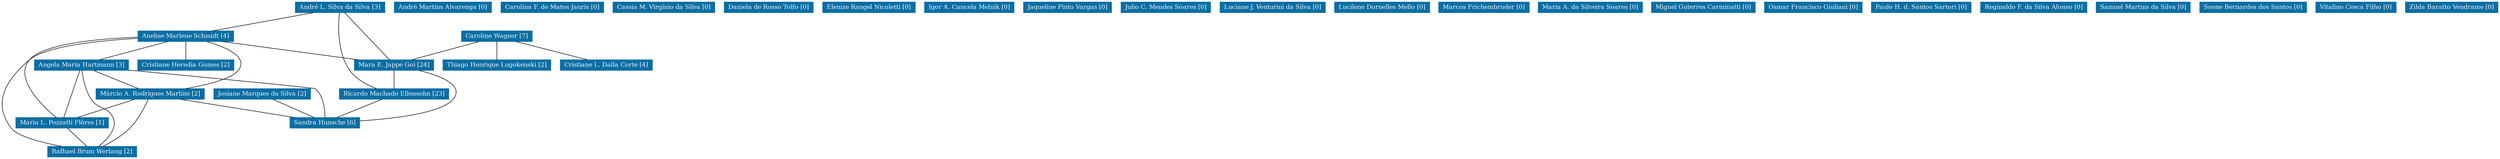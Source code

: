 strict graph grafo1 {
	graph [bb="0,0,4102.1,306",
		id=grafo1,
		overlap=False
	];
	node [fontsize=12,
		label="\N",
		shape=rectangle,
		style=filled
	];
	0	 [URL="membro-0808253492421363.html",
		color="#0A6EA4",
		fontcolor="#FFFFFF",
		height=0.29167,
		label="André L. Silva da Silva [3]",
		pos="581.06,295.5",
		width=2.0139];
	2	 [URL="membro-2639464990085544.html",
		color="#0A6EA4",
		fontcolor="#FFFFFF",
		height=0.29167,
		label="Anelise Marlene Schmidt [4]",
		pos="326.06,238.5",
		width=2.125];
	0 -- 2	 [pos="533.99,284.98 488.23,274.75 419.1,259.3 373.29,249.06"];
	17	 [URL="membro-4134633660161244.html",
		color="#0A6EA4",
		fontcolor="#FFFFFF",
		height=0.29167,
		label="Mara E. Jappe Goi [24]",
		pos="673.06,181.5",
		width=1.7778];
	0 -- 17	 [pos="589.55,284.98 606.99,263.37 646.68,214.19 664.32,192.33"];
	27	 [URL="membro-0307859719242030.html",
		color="#0A6EA4",
		fontcolor="#FFFFFF",
		height=0.29167,
		label="Ricardo Machado Ellensohn [23]",
		pos="673.06,124.5",
		width=2.4167];
	0 -- 27	 [pos="579.91,284.81 577.99,261.91 576.43,207.27 600.06,171 610.81,154.51 629.67,142.72 645.53,135.14"];
	2 -- 17	 [pos="390.11,227.98 452.48,217.73 546.75,202.25 609.09,192.01"];
	3	 [URL="membro-6348630855781978.html",
		color="#0A6EA4",
		fontcolor="#FFFFFF",
		height=0.29167,
		label="Angela Maria Hartmann [3]",
		pos="157.06,181.5",
		width=2.0694];
	2 -- 3	 [pos="294.67,227.91 264.32,217.67 218.58,202.25 188.29,192.03"];
	7	 [URL="membro-2938211359705852.html",
		color="#0A6EA4",
		fontcolor="#FFFFFF",
		height=0.29167,
		label="Cristiane Heredia Gomes [2]",
		pos="326.06,181.5",
		width=2.1111];
	2 -- 7	 [pos="326.06,227.78 326.06,217.59 326.06,202.35 326.06,192.17"];
	18	 [URL="membro-9143459351377977.html",
		color="#0A6EA4",
		fontcolor="#FFFFFF",
		height=0.29167,
		label="Márcio A. Rodrigues Martins [2]",
		pos="272.06,124.5",
		width=2.4028];
	2 -- 18	 [pos="359.24,227.9 390.12,216.22 428.9,195.77 411.06,171 400.43,156.23 358.31,143.46 323.19,135.05"];
	21	 [URL="membro-8670584898353787.html",
		color="#0A6EA4",
		fontcolor="#FFFFFF",
		height=0.29167,
		label="Maria L. Pozzatti Flôres [1]",
		pos="119.06,67.5",
		width=2.0417];
	2 -- 21	 [pos="249.34,234.92 183.29,230.03 95.218,218.59 73.066,192 43.719,156.77 87.794,101.08 108.88,78.028"];
	25	 [URL="membro-9871972693068670.html",
		color="#0A6EA4",
		fontcolor="#FFFFFF",
		height=0.29167,
		label="Rafhael Brum Werlang [2]",
		pos="170.06,10.5",
		width=1.9861];
	2 -- 25	 [pos="249.26,232.97 184.67,226.8 98.85,214.58 73.066,192 26.269,151.01 0,107.69 36.066,57 46.381,42.503 87.744,29.557 121.82,21.029"];
	17 -- 27	 [pos="673.06,170.78 673.06,160.59 673.06,145.35 673.06,135.17"];
	29	 [URL="membro-8275677837912851.html",
		color="#0A6EA4",
		fontcolor="#FFFFFF",
		height=0.29167,
		label="Sandra Hunsche [6]",
		pos="558.06,67.5",
		width=1.5417];
	17 -- 29	 [pos="711.73,170.97 746.61,159.55 789.55,139.49 769.06,114 749.91,90.17 669.61,77.834 613.79,72.017"];
	27 -- 29	 [pos="651.7,113.91 631.05,103.67 599.93,88.25 579.31,78.031"];
	3 -- 18	 [pos="178.42,170.91 199.08,160.67 230.2,145.25 250.82,135.03"];
	3 -- 21	 [pos="153.56,170.98 146.35,149.37 129.96,100.19 122.67,78.328"];
	3 -- 25	 [pos="158.97,170.58 161.62,156.9 167.13,132.94 176.06,114 184.37,96.381 195.24,96.589 201.06,78 207.61,57.08 191.79,34.178 180.43,21.152"];
	3 -- 29	 [pos="231.72,172.15 234.87,171.76 238,171.38 241.06,171 307.05,162.88 487.29,177.92 538.06,135 554.87,120.8 557.93,93.197 558.26,78.06"];
	18 -- 21	 [pos="243.64,113.91 216.16,103.67 174.76,88.25 147.33,78.031"];
	18 -- 25	 [pos="268.05,114 262.31,99.901 250.67,74.595 235.06,57 221.9,42.157 203.16,29.387 189.18,21.006"];
	18 -- 29	 [pos="324.85,113.98 376.18,103.75 453.71,88.297 505.1,78.056"];
	21 -- 25	 [pos="128.66,56.779 137.77,46.588 151.41,31.348 160.51,21.173"];
	1	 [URL="membro-8812847806952873.html",
		color="#0A6EA4",
		fontcolor="#FFFFFF",
		height=0.29167,
		label="André Martins Alvarenga [0]",
		pos="749.06,295.5",
		width=2.1528];
	4	 [URL="membro-5254810887797757.html",
		color="#0A6EA4",
		fontcolor="#FFFFFF",
		height=0.29167,
		label="Carolina F. de Matos Jauris [0]",
		pos="926.06,295.5",
		width=2.2639];
	5	 [URL="membro-4004565241849091.html",
		color="#0A6EA4",
		fontcolor="#FFFFFF",
		height=0.29167,
		label="Caroline Wagner [7]",
		pos="842.06,238.5",
		width=1.5833];
	5 -- 17	 [pos="810.67,227.91 780.32,217.67 734.58,202.25 704.29,192.03"];
	8	 [URL="membro-5296284169605317.html",
		color="#0A6EA4",
		fontcolor="#FFFFFF",
		height=0.29167,
		label="Cristiane L. Dalla Corte [4]",
		pos="1020.1,181.5",
		width=2.0278];
	5 -- 8	 [pos="875.13,227.91 907.1,217.67 955.26,202.25 987.18,192.03"];
	31	 [URL="membro-4211206301954369.html",
		color="#0A6EA4",
		fontcolor="#FFFFFF",
		height=0.29167,
		label="Thiago Henrique Lugokenski [2]",
		pos="842.06,181.5",
		width=2.4028];
	5 -- 31	 [pos="842.06,227.78 842.06,217.59 842.06,202.35 842.06,192.17"];
	6	 [URL="membro-2682869571938004.html",
		color="#0A6EA4",
		fontcolor="#FFFFFF",
		height=0.29167,
		label="Cassia M. Virgínio da Silva [0]",
		pos="1108.1,295.5",
		width=2.2778];
	9	 [URL="membro-5764733726937478.html",
		color="#0A6EA4",
		fontcolor="#FFFFFF",
		height=0.29167,
		label="Daniela de Rosso Tolfo [0]",
		pos="1281.1,295.5",
		width=2.0278];
	10	 [URL="membro-6621220078810861.html",
		color="#0A6EA4",
		fontcolor="#FFFFFF",
		height=0.29167,
		label="Elenize Rangel Nicoletti [0]",
		pos="1447.1,295.5",
		width=2.0694];
	11	 [URL="membro-7436592151521102.html",
		color="#0A6EA4",
		fontcolor="#FFFFFF",
		height=0.29167,
		label="Igor A. Cancela Melnik [0]",
		pos="1613.1,295.5",
		width=2.0278];
	12	 [URL="membro-2927700876012801.html",
		color="#0A6EA4",
		fontcolor="#FFFFFF",
		height=0.29167,
		label="Jaqueline Pinto Vargas [0]",
		pos="1775.1,295.5",
		width=1.9722];
	13	 [URL="membro-4121409440905454.html",
		color="#0A6EA4",
		fontcolor="#FFFFFF",
		height=0.29167,
		label="Josiane Marques da Silva [2]",
		pos="453.06,124.5",
		width=2.125];
	13 -- 29	 [pos="472.81,113.78 491.58,103.59 519.66,88.348 538.4,78.173"];
	14	 [URL="membro-4646124001238416.html",
		color="#0A6EA4",
		fontcolor="#FFFFFF",
		height=0.29167,
		label="Julio C. Mendes Soares [0]",
		pos="1937.1,295.5",
		width=2.0139];
	15	 [URL="membro-5816648388103395.html",
		color="#0A6EA4",
		fontcolor="#FFFFFF",
		height=0.29167,
		label="Luciane J. Venturini da Silva [0]",
		pos="2113.1,295.5",
		width=2.375];
	16	 [URL="membro-2487436334048538.html",
		color="#0A6EA4",
		fontcolor="#FFFFFF",
		height=0.29167,
		label="Lucilene Dornelles Mello [0]",
		pos="2294.1,295.5",
		width=2.1389];
	19	 [URL="membro-3152051783523715.html",
		color="#0A6EA4",
		fontcolor="#FFFFFF",
		height=0.29167,
		label="Marcos Frichembruder [0]",
		pos="2460.1,295.5",
		width=1.9583];
	20	 [URL="membro-3103885429038868.html",
		color="#0A6EA4",
		fontcolor="#FFFFFF",
		height=0.29167,
		label="Maria A. da Silveira Soares [0]",
		pos="2631.1,295.5",
		width=2.2778];
	22	 [URL="membro-0428006457087245.html",
		color="#0A6EA4",
		fontcolor="#FFFFFF",
		height=0.29167,
		label="Miguel Guterres Carminatti [0]",
		pos="2813.1,295.5",
		width=2.2639];
	23	 [URL="membro-6934349100906783.html",
		color="#0A6EA4",
		fontcolor="#FFFFFF",
		height=0.29167,
		label="Osmar Francisco Giuliani [0]",
		pos="2990.1,295.5",
		width=2.1528];
	24	 [URL="membro-9680419106224563.html",
		color="#0A6EA4",
		fontcolor="#FFFFFF",
		height=0.29167,
		label="Paulo H. d. Santos Sartori [0]",
		pos="3164.1,295.5",
		width=2.1667];
	26	 [URL="membro-0118710960920352.html",
		color="#0A6EA4",
		fontcolor="#FFFFFF",
		height=0.29167,
		label="Reginaldo F. da Silva Afonso [0]",
		pos="3347.1,295.5",
		width=2.4167];
	28	 [URL="membro-3011476310570491.html",
		color="#0A6EA4",
		fontcolor="#FFFFFF",
		height=0.29167,
		label="Samuel Martins da Silva [0]",
		pos="3527.1,295.5",
		width=2.0694];
	30	 [URL="membro-6390879022187783.html",
		color="#0A6EA4",
		fontcolor="#FFFFFF",
		height=0.29167,
		label="Suene Bernardes dos Santos [0]",
		pos="3703.1,295.5",
		width=2.3194];
	32	 [URL="membro-0048422446197920.html",
		color="#0A6EA4",
		fontcolor="#FFFFFF",
		height=0.29167,
		label="Vitalino Cesca Filho [0]",
		pos="3870.1,295.5",
		width=1.8194];
	33	 [URL="membro-4900675368665056.html",
		color="#0A6EA4",
		fontcolor="#FFFFFF",
		height=0.29167,
		label="Zilda Baratto Vendrame [0]",
		pos="4028.1,295.5",
		width=2.0556];
}
